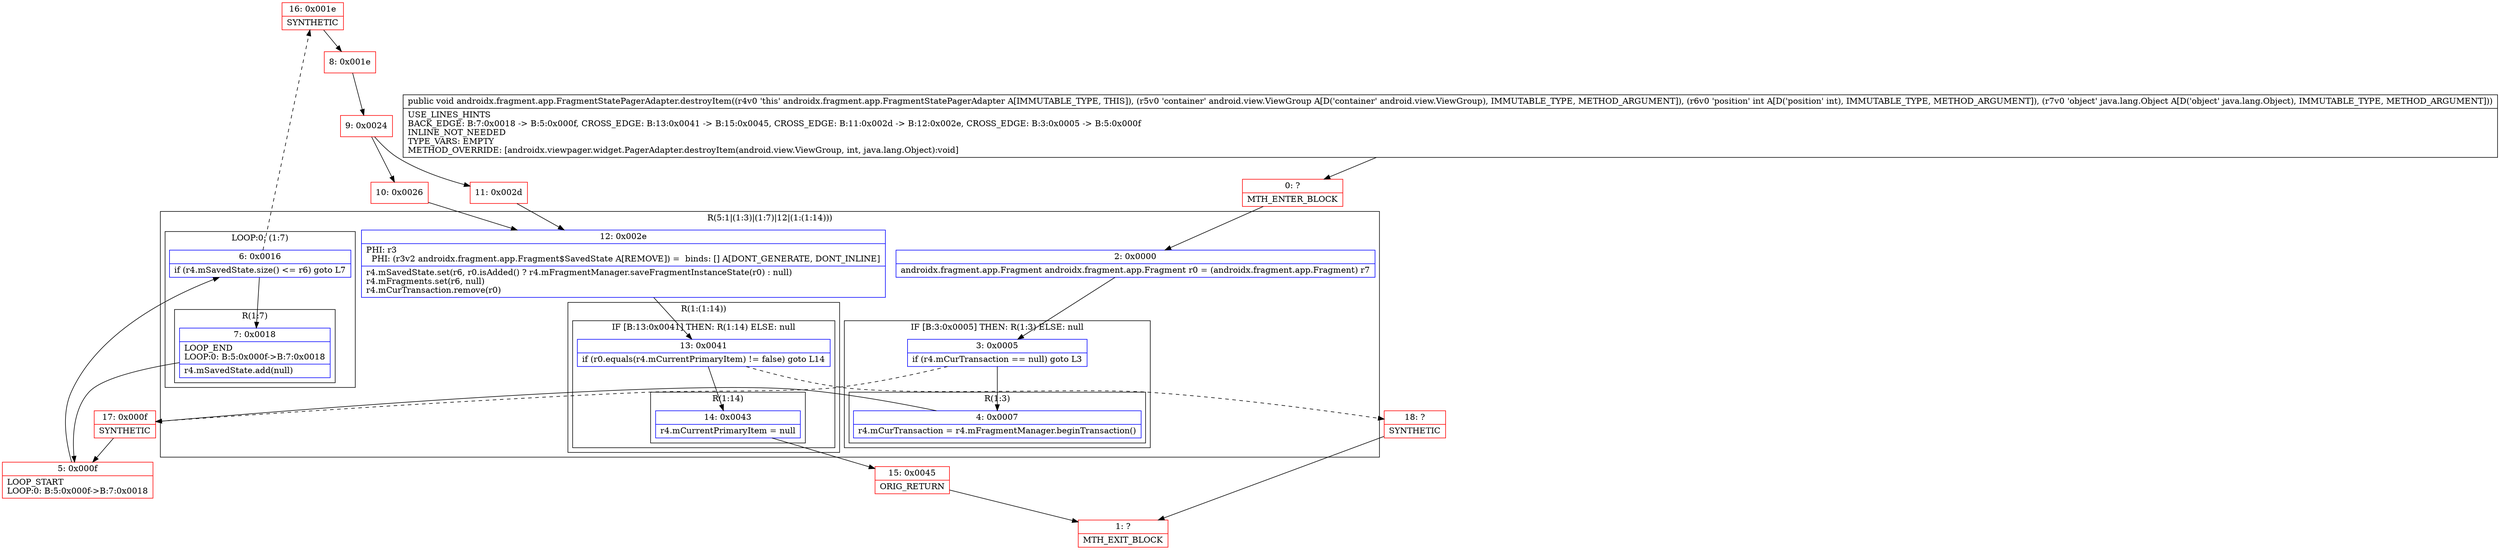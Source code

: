 digraph "CFG forandroidx.fragment.app.FragmentStatePagerAdapter.destroyItem(Landroid\/view\/ViewGroup;ILjava\/lang\/Object;)V" {
subgraph cluster_Region_535681326 {
label = "R(5:1|(1:3)|(1:7)|12|(1:(1:14)))";
node [shape=record,color=blue];
Node_2 [shape=record,label="{2\:\ 0x0000|androidx.fragment.app.Fragment androidx.fragment.app.Fragment r0 = (androidx.fragment.app.Fragment) r7\l}"];
subgraph cluster_IfRegion_1801607015 {
label = "IF [B:3:0x0005] THEN: R(1:3) ELSE: null";
node [shape=record,color=blue];
Node_3 [shape=record,label="{3\:\ 0x0005|if (r4.mCurTransaction == null) goto L3\l}"];
subgraph cluster_Region_1891236949 {
label = "R(1:3)";
node [shape=record,color=blue];
Node_4 [shape=record,label="{4\:\ 0x0007|r4.mCurTransaction = r4.mFragmentManager.beginTransaction()\l}"];
}
}
subgraph cluster_LoopRegion_1994167268 {
label = "LOOP:0: (1:7)";
node [shape=record,color=blue];
Node_6 [shape=record,label="{6\:\ 0x0016|if (r4.mSavedState.size() \<= r6) goto L7\l}"];
subgraph cluster_Region_1372636752 {
label = "R(1:7)";
node [shape=record,color=blue];
Node_7 [shape=record,label="{7\:\ 0x0018|LOOP_END\lLOOP:0: B:5:0x000f\-\>B:7:0x0018\l|r4.mSavedState.add(null)\l}"];
}
}
Node_12 [shape=record,label="{12\:\ 0x002e|PHI: r3 \l  PHI: (r3v2 androidx.fragment.app.Fragment$SavedState A[REMOVE]) =  binds: [] A[DONT_GENERATE, DONT_INLINE]\l|r4.mSavedState.set(r6, r0.isAdded() ? r4.mFragmentManager.saveFragmentInstanceState(r0) : null)\lr4.mFragments.set(r6, null)\lr4.mCurTransaction.remove(r0)\l}"];
subgraph cluster_Region_678455906 {
label = "R(1:(1:14))";
node [shape=record,color=blue];
subgraph cluster_IfRegion_1300466722 {
label = "IF [B:13:0x0041] THEN: R(1:14) ELSE: null";
node [shape=record,color=blue];
Node_13 [shape=record,label="{13\:\ 0x0041|if (r0.equals(r4.mCurrentPrimaryItem) != false) goto L14\l}"];
subgraph cluster_Region_387215469 {
label = "R(1:14)";
node [shape=record,color=blue];
Node_14 [shape=record,label="{14\:\ 0x0043|r4.mCurrentPrimaryItem = null\l}"];
}
}
}
}
Node_0 [shape=record,color=red,label="{0\:\ ?|MTH_ENTER_BLOCK\l}"];
Node_17 [shape=record,color=red,label="{17\:\ 0x000f|SYNTHETIC\l}"];
Node_5 [shape=record,color=red,label="{5\:\ 0x000f|LOOP_START\lLOOP:0: B:5:0x000f\-\>B:7:0x0018\l}"];
Node_16 [shape=record,color=red,label="{16\:\ 0x001e|SYNTHETIC\l}"];
Node_8 [shape=record,color=red,label="{8\:\ 0x001e}"];
Node_9 [shape=record,color=red,label="{9\:\ 0x0024}"];
Node_10 [shape=record,color=red,label="{10\:\ 0x0026}"];
Node_15 [shape=record,color=red,label="{15\:\ 0x0045|ORIG_RETURN\l}"];
Node_1 [shape=record,color=red,label="{1\:\ ?|MTH_EXIT_BLOCK\l}"];
Node_18 [shape=record,color=red,label="{18\:\ ?|SYNTHETIC\l}"];
Node_11 [shape=record,color=red,label="{11\:\ 0x002d}"];
MethodNode[shape=record,label="{public void androidx.fragment.app.FragmentStatePagerAdapter.destroyItem((r4v0 'this' androidx.fragment.app.FragmentStatePagerAdapter A[IMMUTABLE_TYPE, THIS]), (r5v0 'container' android.view.ViewGroup A[D('container' android.view.ViewGroup), IMMUTABLE_TYPE, METHOD_ARGUMENT]), (r6v0 'position' int A[D('position' int), IMMUTABLE_TYPE, METHOD_ARGUMENT]), (r7v0 'object' java.lang.Object A[D('object' java.lang.Object), IMMUTABLE_TYPE, METHOD_ARGUMENT]))  | USE_LINES_HINTS\lBACK_EDGE: B:7:0x0018 \-\> B:5:0x000f, CROSS_EDGE: B:13:0x0041 \-\> B:15:0x0045, CROSS_EDGE: B:11:0x002d \-\> B:12:0x002e, CROSS_EDGE: B:3:0x0005 \-\> B:5:0x000f\lINLINE_NOT_NEEDED\lTYPE_VARS: EMPTY\lMETHOD_OVERRIDE: [androidx.viewpager.widget.PagerAdapter.destroyItem(android.view.ViewGroup, int, java.lang.Object):void]\l}"];
MethodNode -> Node_0;Node_2 -> Node_3;
Node_3 -> Node_4;
Node_3 -> Node_17[style=dashed];
Node_4 -> Node_17;
Node_6 -> Node_7;
Node_6 -> Node_16[style=dashed];
Node_7 -> Node_5;
Node_12 -> Node_13;
Node_13 -> Node_14;
Node_13 -> Node_18[style=dashed];
Node_14 -> Node_15;
Node_0 -> Node_2;
Node_17 -> Node_5;
Node_5 -> Node_6;
Node_16 -> Node_8;
Node_8 -> Node_9;
Node_9 -> Node_10;
Node_9 -> Node_11;
Node_10 -> Node_12;
Node_15 -> Node_1;
Node_18 -> Node_1;
Node_11 -> Node_12;
}

